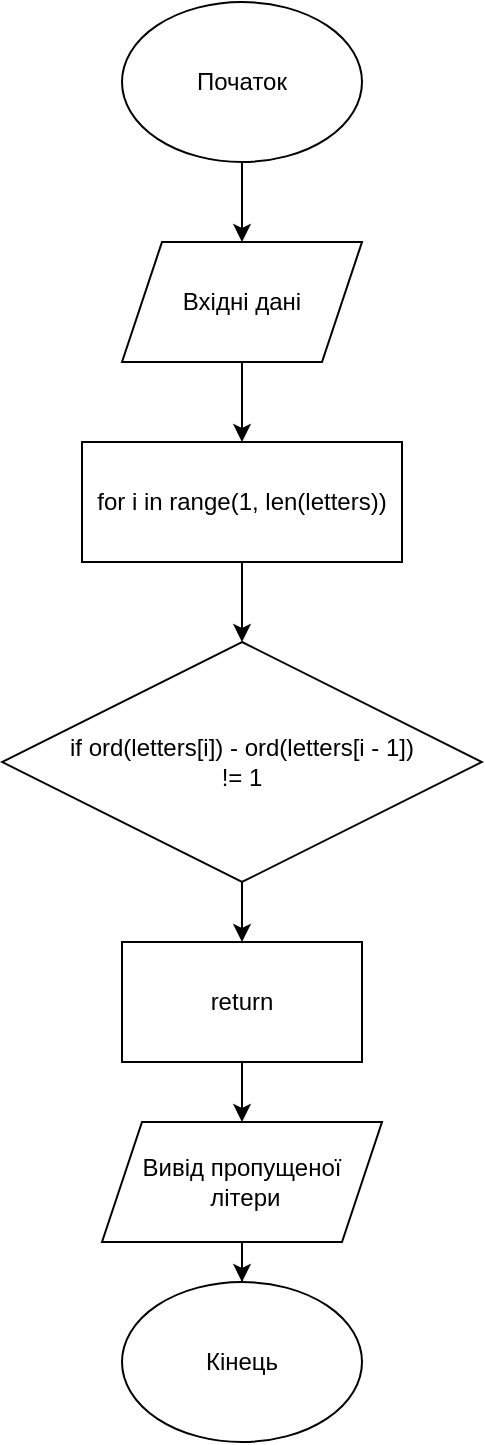 <mxfile version="24.7.16">
  <diagram id="C5RBs43oDa-KdzZeNtuy" name="Page-1">
    <mxGraphModel dx="1290" dy="557" grid="1" gridSize="10" guides="1" tooltips="1" connect="1" arrows="1" fold="1" page="1" pageScale="1" pageWidth="827" pageHeight="1169" math="0" shadow="0">
      <root>
        <mxCell id="WIyWlLk6GJQsqaUBKTNV-0" />
        <mxCell id="WIyWlLk6GJQsqaUBKTNV-1" parent="WIyWlLk6GJQsqaUBKTNV-0" />
        <mxCell id="apftaV8s9uSCm-BUlQIc-2" value="" style="edgeStyle=orthogonalEdgeStyle;rounded=0;orthogonalLoop=1;jettySize=auto;html=1;" edge="1" parent="WIyWlLk6GJQsqaUBKTNV-1" source="apftaV8s9uSCm-BUlQIc-0" target="apftaV8s9uSCm-BUlQIc-1">
          <mxGeometry relative="1" as="geometry" />
        </mxCell>
        <mxCell id="apftaV8s9uSCm-BUlQIc-0" value="Початок" style="ellipse;whiteSpace=wrap;html=1;" vertex="1" parent="WIyWlLk6GJQsqaUBKTNV-1">
          <mxGeometry x="340" y="40" width="120" height="80" as="geometry" />
        </mxCell>
        <mxCell id="apftaV8s9uSCm-BUlQIc-4" value="" style="edgeStyle=orthogonalEdgeStyle;rounded=0;orthogonalLoop=1;jettySize=auto;html=1;" edge="1" parent="WIyWlLk6GJQsqaUBKTNV-1" source="apftaV8s9uSCm-BUlQIc-1" target="apftaV8s9uSCm-BUlQIc-3">
          <mxGeometry relative="1" as="geometry" />
        </mxCell>
        <mxCell id="apftaV8s9uSCm-BUlQIc-1" value="Вхідні дані" style="shape=parallelogram;perimeter=parallelogramPerimeter;whiteSpace=wrap;html=1;fixedSize=1;" vertex="1" parent="WIyWlLk6GJQsqaUBKTNV-1">
          <mxGeometry x="340" y="160" width="120" height="60" as="geometry" />
        </mxCell>
        <mxCell id="apftaV8s9uSCm-BUlQIc-6" value="" style="edgeStyle=orthogonalEdgeStyle;rounded=0;orthogonalLoop=1;jettySize=auto;html=1;" edge="1" parent="WIyWlLk6GJQsqaUBKTNV-1" source="apftaV8s9uSCm-BUlQIc-3" target="apftaV8s9uSCm-BUlQIc-5">
          <mxGeometry relative="1" as="geometry" />
        </mxCell>
        <mxCell id="apftaV8s9uSCm-BUlQIc-3" value="for i in range(1, len(letters))" style="whiteSpace=wrap;html=1;" vertex="1" parent="WIyWlLk6GJQsqaUBKTNV-1">
          <mxGeometry x="320" y="260" width="160" height="60" as="geometry" />
        </mxCell>
        <mxCell id="apftaV8s9uSCm-BUlQIc-8" value="" style="edgeStyle=orthogonalEdgeStyle;rounded=0;orthogonalLoop=1;jettySize=auto;html=1;" edge="1" parent="WIyWlLk6GJQsqaUBKTNV-1" source="apftaV8s9uSCm-BUlQIc-5" target="apftaV8s9uSCm-BUlQIc-7">
          <mxGeometry relative="1" as="geometry" />
        </mxCell>
        <mxCell id="apftaV8s9uSCm-BUlQIc-5" value="if ord(letters[i]) - ord(letters[i - 1])&lt;div&gt;!= 1&lt;/div&gt;" style="rhombus;whiteSpace=wrap;html=1;" vertex="1" parent="WIyWlLk6GJQsqaUBKTNV-1">
          <mxGeometry x="280" y="360" width="240" height="120" as="geometry" />
        </mxCell>
        <mxCell id="apftaV8s9uSCm-BUlQIc-10" value="" style="edgeStyle=orthogonalEdgeStyle;rounded=0;orthogonalLoop=1;jettySize=auto;html=1;" edge="1" parent="WIyWlLk6GJQsqaUBKTNV-1" source="apftaV8s9uSCm-BUlQIc-7" target="apftaV8s9uSCm-BUlQIc-9">
          <mxGeometry relative="1" as="geometry" />
        </mxCell>
        <mxCell id="apftaV8s9uSCm-BUlQIc-7" value="return" style="whiteSpace=wrap;html=1;" vertex="1" parent="WIyWlLk6GJQsqaUBKTNV-1">
          <mxGeometry x="340" y="510" width="120" height="60" as="geometry" />
        </mxCell>
        <mxCell id="apftaV8s9uSCm-BUlQIc-12" value="" style="edgeStyle=orthogonalEdgeStyle;rounded=0;orthogonalLoop=1;jettySize=auto;html=1;" edge="1" parent="WIyWlLk6GJQsqaUBKTNV-1" source="apftaV8s9uSCm-BUlQIc-9" target="apftaV8s9uSCm-BUlQIc-11">
          <mxGeometry relative="1" as="geometry" />
        </mxCell>
        <mxCell id="apftaV8s9uSCm-BUlQIc-9" value="Вивід пропущеної&lt;div&gt;&amp;nbsp;літери&lt;/div&gt;" style="shape=parallelogram;perimeter=parallelogramPerimeter;whiteSpace=wrap;html=1;fixedSize=1;" vertex="1" parent="WIyWlLk6GJQsqaUBKTNV-1">
          <mxGeometry x="330" y="600" width="140" height="60" as="geometry" />
        </mxCell>
        <mxCell id="apftaV8s9uSCm-BUlQIc-11" value="Кінець" style="ellipse;whiteSpace=wrap;html=1;" vertex="1" parent="WIyWlLk6GJQsqaUBKTNV-1">
          <mxGeometry x="340" y="680" width="120" height="80" as="geometry" />
        </mxCell>
      </root>
    </mxGraphModel>
  </diagram>
</mxfile>
